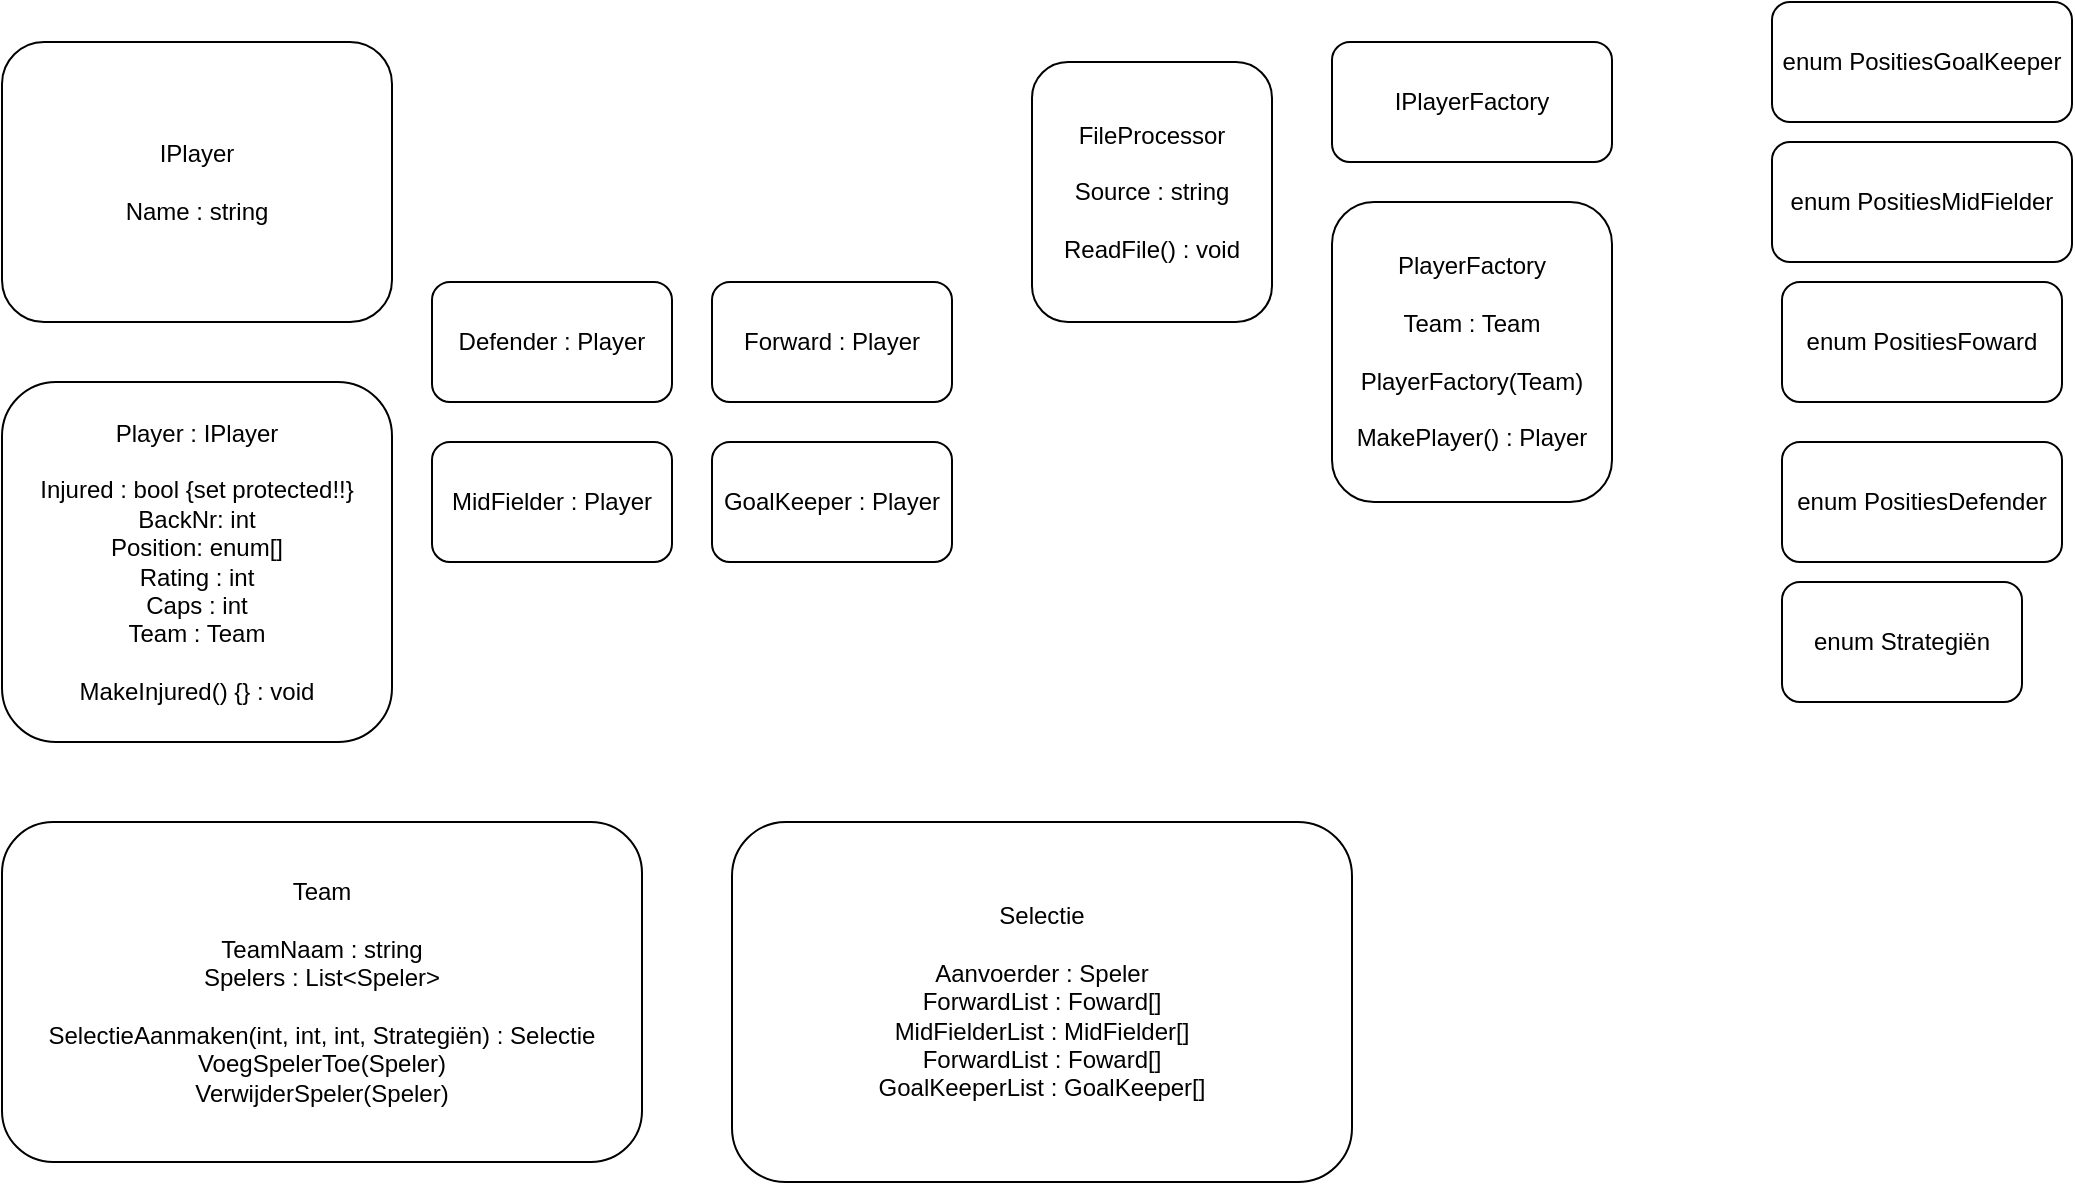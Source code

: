 <mxfile version="12.7.9" type="device"><diagram id="9zFr3PGFjB3K_Sqe50e6" name="Page-1"><mxGraphModel dx="1408" dy="1868" grid="1" gridSize="10" guides="1" tooltips="1" connect="1" arrows="1" fold="1" page="1" pageScale="1" pageWidth="827" pageHeight="1169" math="0" shadow="0"><root><mxCell id="0"/><mxCell id="1" parent="0"/><mxCell id="4MxTj8Avt33hfYHITgjt-1" value="Player : IPlayer&lt;br&gt;&lt;br&gt;Injured : bool {set protected!!}&lt;br&gt;BackNr: int&lt;br&gt;Position: enum[]&lt;br&gt;Rating : int&lt;br&gt;Caps : int&lt;br&gt;Team : Team&lt;br&gt;&lt;br&gt;MakeInjured() {} : void" style="rounded=1;whiteSpace=wrap;html=1;" vertex="1" parent="1"><mxGeometry x="15" y="180" width="195" height="180" as="geometry"/></mxCell><mxCell id="4MxTj8Avt33hfYHITgjt-2" value="Defender : Player" style="rounded=1;whiteSpace=wrap;html=1;" vertex="1" parent="1"><mxGeometry x="230" y="130" width="120" height="60" as="geometry"/></mxCell><mxCell id="4MxTj8Avt33hfYHITgjt-3" value="Forward : Player" style="rounded=1;whiteSpace=wrap;html=1;" vertex="1" parent="1"><mxGeometry x="370" y="130" width="120" height="60" as="geometry"/></mxCell><mxCell id="4MxTj8Avt33hfYHITgjt-4" value="MidFielder : Player" style="rounded=1;whiteSpace=wrap;html=1;" vertex="1" parent="1"><mxGeometry x="230" y="210" width="120" height="60" as="geometry"/></mxCell><mxCell id="4MxTj8Avt33hfYHITgjt-5" value="GoalKeeper : Player" style="rounded=1;whiteSpace=wrap;html=1;" vertex="1" parent="1"><mxGeometry x="370" y="210" width="120" height="60" as="geometry"/></mxCell><mxCell id="4MxTj8Avt33hfYHITgjt-6" value="Team&lt;br&gt;&lt;br&gt;TeamNaam : string&lt;br&gt;Spelers : List&amp;lt;Speler&amp;gt;&lt;br&gt;&lt;br&gt;SelectieAanmaken(int, int, int, Strategiën) : Selectie&lt;br&gt;VoegSpelerToe(Speler)&lt;br&gt;VerwijderSpeler(Speler)" style="rounded=1;whiteSpace=wrap;html=1;" vertex="1" parent="1"><mxGeometry x="15" y="400" width="320" height="170" as="geometry"/></mxCell><mxCell id="4MxTj8Avt33hfYHITgjt-7" value="enum Strategiën" style="rounded=1;whiteSpace=wrap;html=1;" vertex="1" parent="1"><mxGeometry x="905" y="280" width="120" height="60" as="geometry"/></mxCell><mxCell id="4MxTj8Avt33hfYHITgjt-8" value="enum PositiesDefender" style="rounded=1;whiteSpace=wrap;html=1;" vertex="1" parent="1"><mxGeometry x="905" y="210" width="140" height="60" as="geometry"/></mxCell><mxCell id="4MxTj8Avt33hfYHITgjt-9" value="enum PositiesMidFielder" style="rounded=1;whiteSpace=wrap;html=1;" vertex="1" parent="1"><mxGeometry x="900" y="60" width="150" height="60" as="geometry"/></mxCell><mxCell id="4MxTj8Avt33hfYHITgjt-10" value="enum PositiesFoward" style="rounded=1;whiteSpace=wrap;html=1;" vertex="1" parent="1"><mxGeometry x="905" y="130" width="140" height="60" as="geometry"/></mxCell><mxCell id="4MxTj8Avt33hfYHITgjt-11" value="enum PositiesGoalKeeper" style="rounded=1;whiteSpace=wrap;html=1;" vertex="1" parent="1"><mxGeometry x="900" y="-10" width="150" height="60" as="geometry"/></mxCell><mxCell id="4MxTj8Avt33hfYHITgjt-12" value="Selectie&lt;br&gt;&lt;br&gt;Aanvoerder : Speler&lt;br&gt;ForwardList : Foward[]&lt;br&gt;MidFielderList : MidFielder[]&lt;br&gt;ForwardList : Foward[]&lt;br&gt;GoalKeeperList : GoalKeeper[]" style="rounded=1;whiteSpace=wrap;html=1;" vertex="1" parent="1"><mxGeometry x="380" y="400" width="310" height="180" as="geometry"/></mxCell><mxCell id="4MxTj8Avt33hfYHITgjt-14" value="IPlayer&lt;br&gt;&lt;br&gt;Name : string" style="rounded=1;whiteSpace=wrap;html=1;" vertex="1" parent="1"><mxGeometry x="15" y="10" width="195" height="140" as="geometry"/></mxCell><mxCell id="4MxTj8Avt33hfYHITgjt-16" value="FileProcessor&lt;br&gt;&lt;br&gt;Source : string&lt;br&gt;&lt;br&gt;ReadFile() : void" style="rounded=1;whiteSpace=wrap;html=1;" vertex="1" parent="1"><mxGeometry x="530" y="20" width="120" height="130" as="geometry"/></mxCell><mxCell id="4MxTj8Avt33hfYHITgjt-18" value="IPlayerFactory" style="rounded=1;whiteSpace=wrap;html=1;" vertex="1" parent="1"><mxGeometry x="680" y="10" width="140" height="60" as="geometry"/></mxCell><mxCell id="4MxTj8Avt33hfYHITgjt-19" value="PlayerFactory&lt;br&gt;&lt;br&gt;Team : Team&lt;br&gt;&lt;br&gt;PlayerFactory(Team)&lt;br&gt;&lt;br&gt;MakePlayer() : Player" style="rounded=1;whiteSpace=wrap;html=1;" vertex="1" parent="1"><mxGeometry x="680" y="90" width="140" height="150" as="geometry"/></mxCell></root></mxGraphModel></diagram></mxfile>